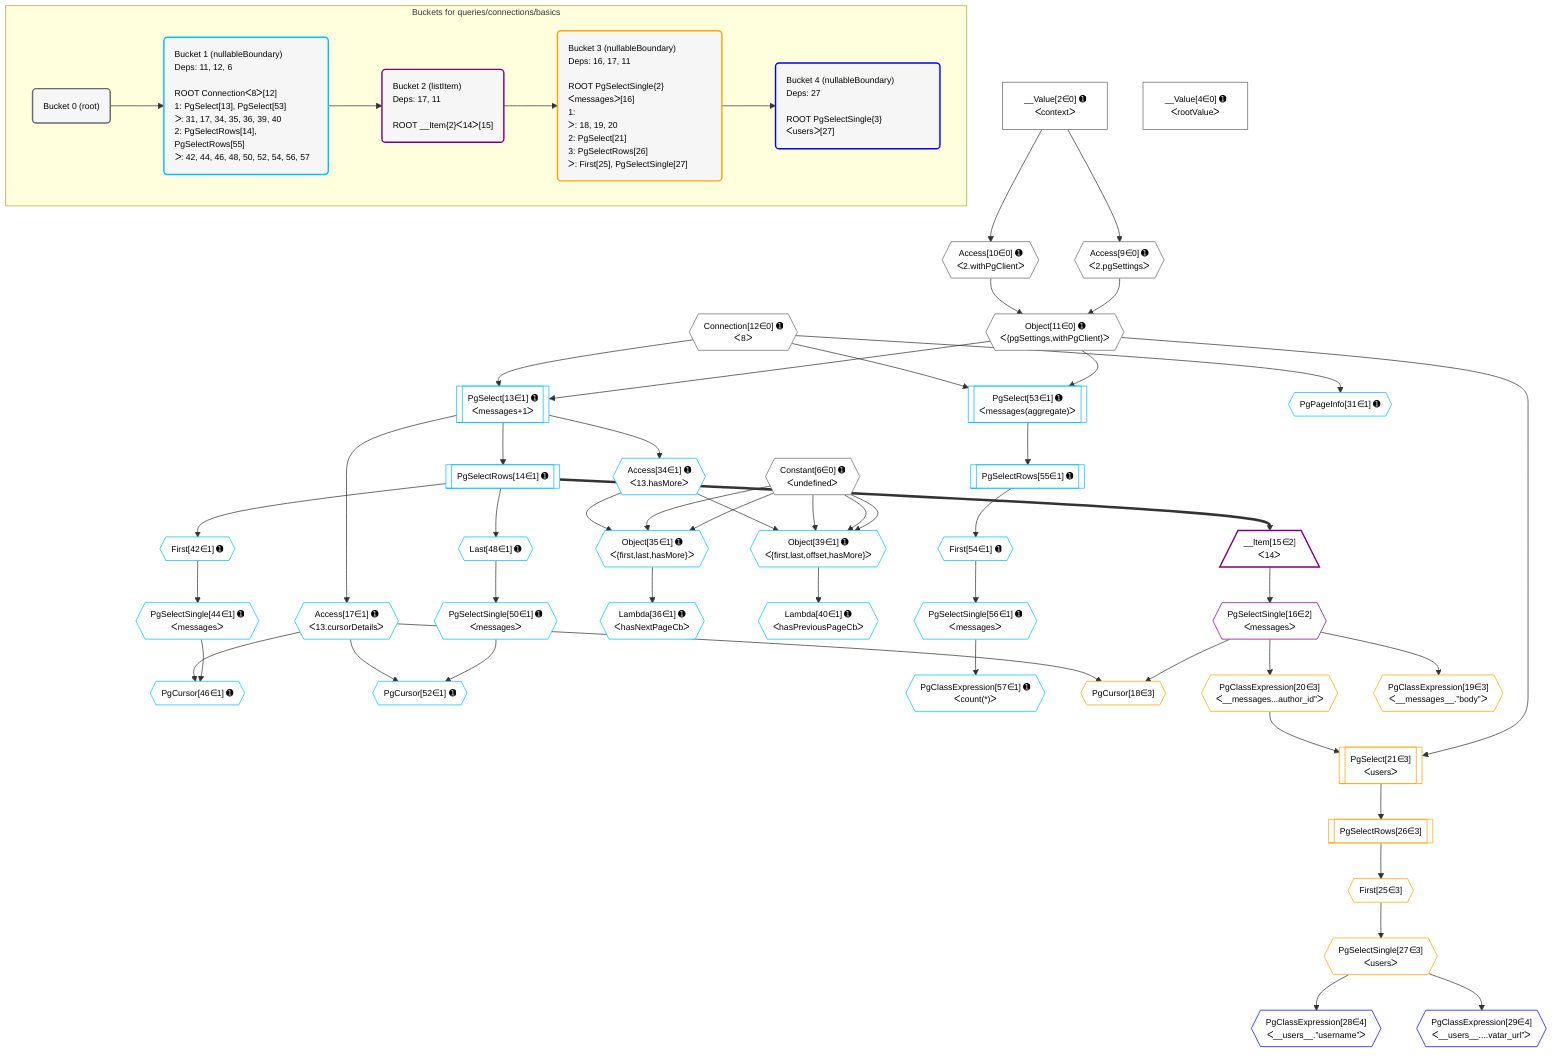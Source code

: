 %%{init: {'themeVariables': { 'fontSize': '12px'}}}%%
graph TD
    classDef path fill:#eee,stroke:#000,color:#000
    classDef plan fill:#fff,stroke-width:1px,color:#000
    classDef itemplan fill:#fff,stroke-width:2px,color:#000
    classDef unbatchedplan fill:#dff,stroke-width:1px,color:#000
    classDef sideeffectplan fill:#fcc,stroke-width:2px,color:#000
    classDef bucket fill:#f6f6f6,color:#000,stroke-width:2px,text-align:left


    %% plan dependencies
    Object11{{"Object[11∈0] ➊<br />ᐸ{pgSettings,withPgClient}ᐳ"}}:::plan
    Access9{{"Access[9∈0] ➊<br />ᐸ2.pgSettingsᐳ"}}:::plan
    Access10{{"Access[10∈0] ➊<br />ᐸ2.withPgClientᐳ"}}:::plan
    Access9 & Access10 --> Object11
    __Value2["__Value[2∈0] ➊<br />ᐸcontextᐳ"]:::plan
    __Value2 --> Access9
    __Value2 --> Access10
    __Value4["__Value[4∈0] ➊<br />ᐸrootValueᐳ"]:::plan
    Constant6{{"Constant[6∈0] ➊<br />ᐸundefinedᐳ"}}:::plan
    Connection12{{"Connection[12∈0] ➊<br />ᐸ8ᐳ"}}:::plan
    Object39{{"Object[39∈1] ➊<br />ᐸ{first,last,offset,hasMore}ᐳ"}}:::plan
    Access34{{"Access[34∈1] ➊<br />ᐸ13.hasMoreᐳ"}}:::plan
    Constant6 & Constant6 & Constant6 & Access34 --> Object39
    Object35{{"Object[35∈1] ➊<br />ᐸ{first,last,hasMore}ᐳ"}}:::plan
    Constant6 & Constant6 & Access34 --> Object35
    PgSelect13[["PgSelect[13∈1] ➊<br />ᐸmessages+1ᐳ"]]:::plan
    Object11 & Connection12 --> PgSelect13
    PgCursor46{{"PgCursor[46∈1] ➊"}}:::plan
    PgSelectSingle44{{"PgSelectSingle[44∈1] ➊<br />ᐸmessagesᐳ"}}:::plan
    Access17{{"Access[17∈1] ➊<br />ᐸ13.cursorDetailsᐳ"}}:::plan
    PgSelectSingle44 & Access17 --> PgCursor46
    PgCursor52{{"PgCursor[52∈1] ➊"}}:::plan
    PgSelectSingle50{{"PgSelectSingle[50∈1] ➊<br />ᐸmessagesᐳ"}}:::plan
    PgSelectSingle50 & Access17 --> PgCursor52
    PgSelect53[["PgSelect[53∈1] ➊<br />ᐸmessages(aggregate)ᐳ"]]:::plan
    Object11 & Connection12 --> PgSelect53
    PgSelectRows14[["PgSelectRows[14∈1] ➊"]]:::plan
    PgSelect13 --> PgSelectRows14
    PgSelect13 --> Access17
    PgPageInfo31{{"PgPageInfo[31∈1] ➊"}}:::plan
    Connection12 --> PgPageInfo31
    PgSelect13 --> Access34
    Lambda36{{"Lambda[36∈1] ➊<br />ᐸhasNextPageCbᐳ"}}:::plan
    Object35 --> Lambda36
    Lambda40{{"Lambda[40∈1] ➊<br />ᐸhasPreviousPageCbᐳ"}}:::plan
    Object39 --> Lambda40
    First42{{"First[42∈1] ➊"}}:::plan
    PgSelectRows14 --> First42
    First42 --> PgSelectSingle44
    Last48{{"Last[48∈1] ➊"}}:::plan
    PgSelectRows14 --> Last48
    Last48 --> PgSelectSingle50
    First54{{"First[54∈1] ➊"}}:::plan
    PgSelectRows55[["PgSelectRows[55∈1] ➊"]]:::plan
    PgSelectRows55 --> First54
    PgSelect53 --> PgSelectRows55
    PgSelectSingle56{{"PgSelectSingle[56∈1] ➊<br />ᐸmessagesᐳ"}}:::plan
    First54 --> PgSelectSingle56
    PgClassExpression57{{"PgClassExpression[57∈1] ➊<br />ᐸcount(*)ᐳ"}}:::plan
    PgSelectSingle56 --> PgClassExpression57
    __Item15[/"__Item[15∈2]<br />ᐸ14ᐳ"\]:::itemplan
    PgSelectRows14 ==> __Item15
    PgSelectSingle16{{"PgSelectSingle[16∈2]<br />ᐸmessagesᐳ"}}:::plan
    __Item15 --> PgSelectSingle16
    PgCursor18{{"PgCursor[18∈3]"}}:::plan
    PgSelectSingle16 & Access17 --> PgCursor18
    PgSelect21[["PgSelect[21∈3]<br />ᐸusersᐳ"]]:::plan
    PgClassExpression20{{"PgClassExpression[20∈3]<br />ᐸ__messages...author_id”ᐳ"}}:::plan
    Object11 & PgClassExpression20 --> PgSelect21
    PgClassExpression19{{"PgClassExpression[19∈3]<br />ᐸ__messages__.”body”ᐳ"}}:::plan
    PgSelectSingle16 --> PgClassExpression19
    PgSelectSingle16 --> PgClassExpression20
    First25{{"First[25∈3]"}}:::plan
    PgSelectRows26[["PgSelectRows[26∈3]"]]:::plan
    PgSelectRows26 --> First25
    PgSelect21 --> PgSelectRows26
    PgSelectSingle27{{"PgSelectSingle[27∈3]<br />ᐸusersᐳ"}}:::plan
    First25 --> PgSelectSingle27
    PgClassExpression28{{"PgClassExpression[28∈4]<br />ᐸ__users__.”username”ᐳ"}}:::plan
    PgSelectSingle27 --> PgClassExpression28
    PgClassExpression29{{"PgClassExpression[29∈4]<br />ᐸ__users__....vatar_url”ᐳ"}}:::plan
    PgSelectSingle27 --> PgClassExpression29

    %% define steps

    subgraph "Buckets for queries/connections/basics"
    Bucket0("Bucket 0 (root)"):::bucket
    classDef bucket0 stroke:#696969
    class Bucket0,__Value2,__Value4,Constant6,Access9,Access10,Object11,Connection12 bucket0
    Bucket1("Bucket 1 (nullableBoundary)<br />Deps: 11, 12, 6<br /><br />ROOT Connectionᐸ8ᐳ[12]<br />1: PgSelect[13], PgSelect[53]<br />ᐳ: 31, 17, 34, 35, 36, 39, 40<br />2: PgSelectRows[14], PgSelectRows[55]<br />ᐳ: 42, 44, 46, 48, 50, 52, 54, 56, 57"):::bucket
    classDef bucket1 stroke:#00bfff
    class Bucket1,PgSelect13,PgSelectRows14,Access17,PgPageInfo31,Access34,Object35,Lambda36,Object39,Lambda40,First42,PgSelectSingle44,PgCursor46,Last48,PgSelectSingle50,PgCursor52,PgSelect53,First54,PgSelectRows55,PgSelectSingle56,PgClassExpression57 bucket1
    Bucket2("Bucket 2 (listItem)<br />Deps: 17, 11<br /><br />ROOT __Item{2}ᐸ14ᐳ[15]"):::bucket
    classDef bucket2 stroke:#7f007f
    class Bucket2,__Item15,PgSelectSingle16 bucket2
    Bucket3("Bucket 3 (nullableBoundary)<br />Deps: 16, 17, 11<br /><br />ROOT PgSelectSingle{2}ᐸmessagesᐳ[16]<br />1: <br />ᐳ: 18, 19, 20<br />2: PgSelect[21]<br />3: PgSelectRows[26]<br />ᐳ: First[25], PgSelectSingle[27]"):::bucket
    classDef bucket3 stroke:#ffa500
    class Bucket3,PgCursor18,PgClassExpression19,PgClassExpression20,PgSelect21,First25,PgSelectRows26,PgSelectSingle27 bucket3
    Bucket4("Bucket 4 (nullableBoundary)<br />Deps: 27<br /><br />ROOT PgSelectSingle{3}ᐸusersᐳ[27]"):::bucket
    classDef bucket4 stroke:#0000ff
    class Bucket4,PgClassExpression28,PgClassExpression29 bucket4
    Bucket0 --> Bucket1
    Bucket1 --> Bucket2
    Bucket2 --> Bucket3
    Bucket3 --> Bucket4
    end